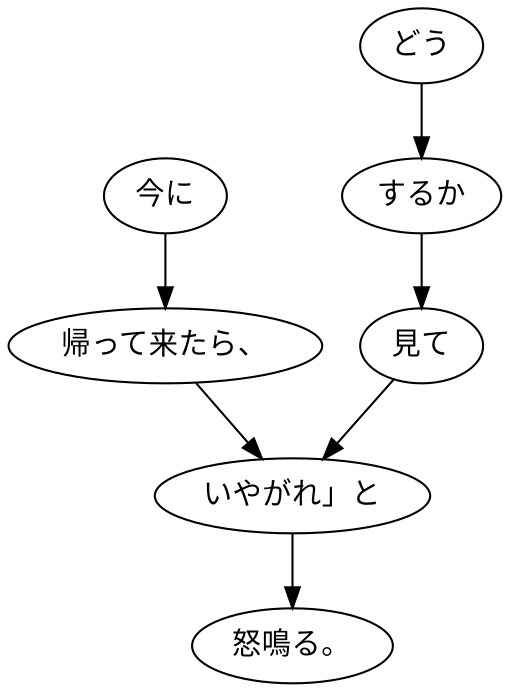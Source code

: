 digraph graph733 {
	node0 [label="今に"];
	node1 [label="帰って来たら、"];
	node2 [label="どう"];
	node3 [label="するか"];
	node4 [label="見て"];
	node5 [label="いやがれ」と"];
	node6 [label="怒鳴る。"];
	node0 -> node1;
	node1 -> node5;
	node2 -> node3;
	node3 -> node4;
	node4 -> node5;
	node5 -> node6;
}
